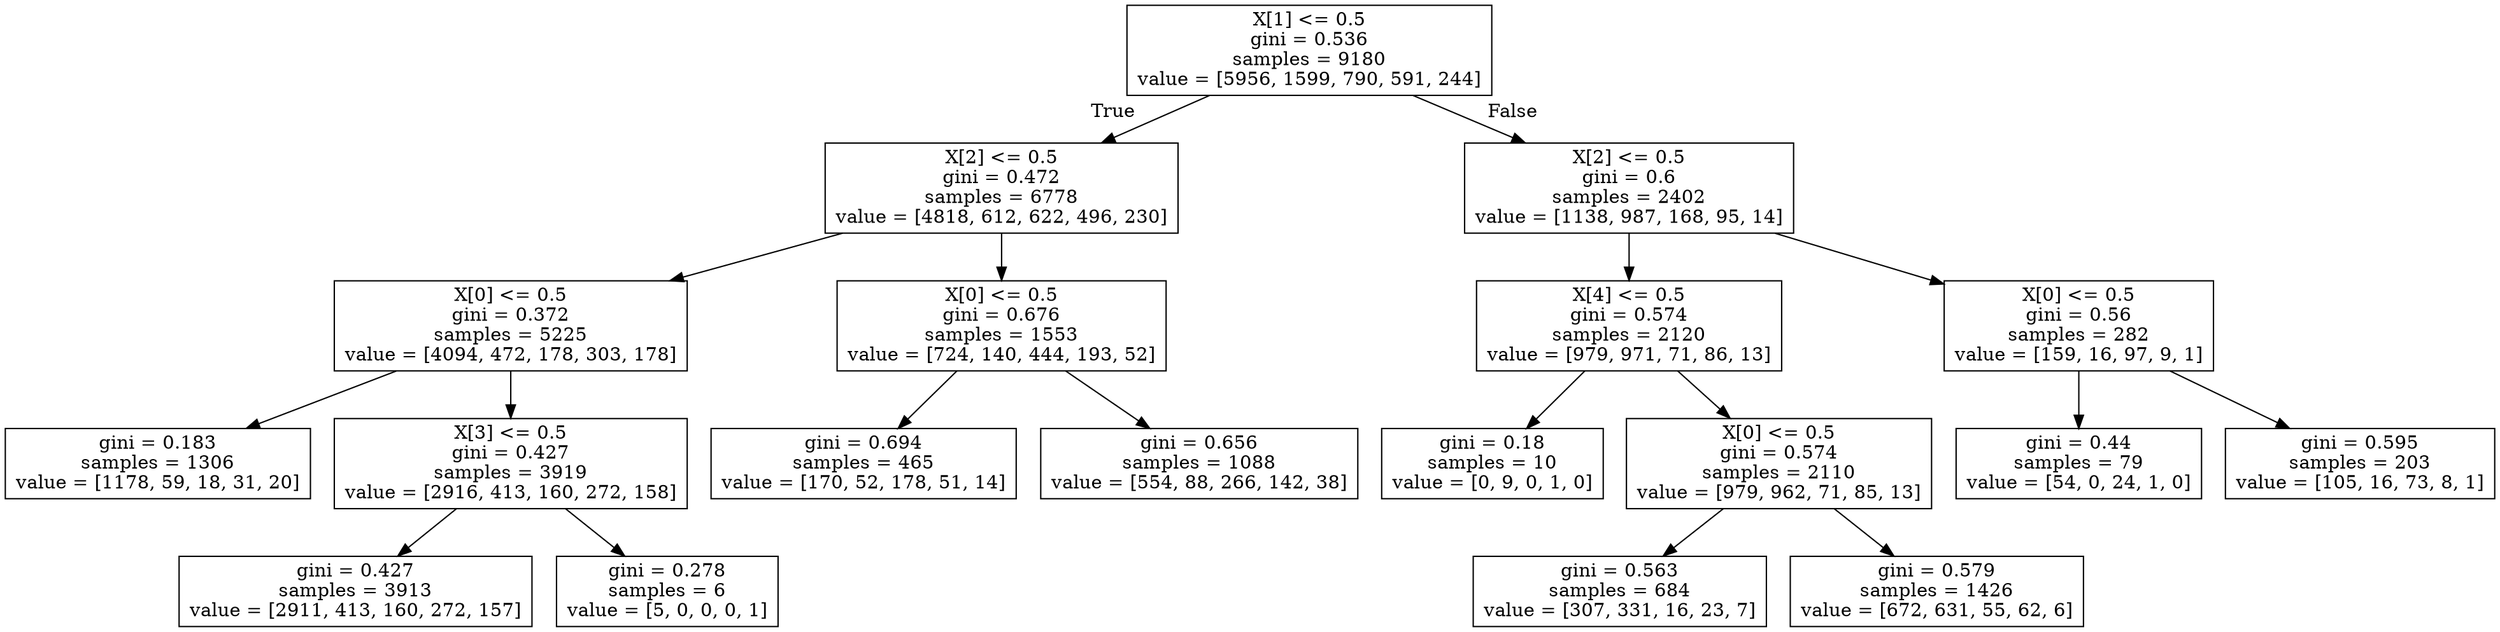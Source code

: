 digraph Tree {
node [shape=box] ;
0 [label="X[1] <= 0.5\ngini = 0.536\nsamples = 9180\nvalue = [5956, 1599, 790, 591, 244]"] ;
1 [label="X[2] <= 0.5\ngini = 0.472\nsamples = 6778\nvalue = [4818, 612, 622, 496, 230]"] ;
0 -> 1 [labeldistance=2.5, labelangle=45, headlabel="True"] ;
2 [label="X[0] <= 0.5\ngini = 0.372\nsamples = 5225\nvalue = [4094, 472, 178, 303, 178]"] ;
1 -> 2 ;
3 [label="gini = 0.183\nsamples = 1306\nvalue = [1178, 59, 18, 31, 20]"] ;
2 -> 3 ;
4 [label="X[3] <= 0.5\ngini = 0.427\nsamples = 3919\nvalue = [2916, 413, 160, 272, 158]"] ;
2 -> 4 ;
5 [label="gini = 0.427\nsamples = 3913\nvalue = [2911, 413, 160, 272, 157]"] ;
4 -> 5 ;
6 [label="gini = 0.278\nsamples = 6\nvalue = [5, 0, 0, 0, 1]"] ;
4 -> 6 ;
7 [label="X[0] <= 0.5\ngini = 0.676\nsamples = 1553\nvalue = [724, 140, 444, 193, 52]"] ;
1 -> 7 ;
8 [label="gini = 0.694\nsamples = 465\nvalue = [170, 52, 178, 51, 14]"] ;
7 -> 8 ;
9 [label="gini = 0.656\nsamples = 1088\nvalue = [554, 88, 266, 142, 38]"] ;
7 -> 9 ;
10 [label="X[2] <= 0.5\ngini = 0.6\nsamples = 2402\nvalue = [1138, 987, 168, 95, 14]"] ;
0 -> 10 [labeldistance=2.5, labelangle=-45, headlabel="False"] ;
11 [label="X[4] <= 0.5\ngini = 0.574\nsamples = 2120\nvalue = [979, 971, 71, 86, 13]"] ;
10 -> 11 ;
12 [label="gini = 0.18\nsamples = 10\nvalue = [0, 9, 0, 1, 0]"] ;
11 -> 12 ;
13 [label="X[0] <= 0.5\ngini = 0.574\nsamples = 2110\nvalue = [979, 962, 71, 85, 13]"] ;
11 -> 13 ;
14 [label="gini = 0.563\nsamples = 684\nvalue = [307, 331, 16, 23, 7]"] ;
13 -> 14 ;
15 [label="gini = 0.579\nsamples = 1426\nvalue = [672, 631, 55, 62, 6]"] ;
13 -> 15 ;
16 [label="X[0] <= 0.5\ngini = 0.56\nsamples = 282\nvalue = [159, 16, 97, 9, 1]"] ;
10 -> 16 ;
17 [label="gini = 0.44\nsamples = 79\nvalue = [54, 0, 24, 1, 0]"] ;
16 -> 17 ;
18 [label="gini = 0.595\nsamples = 203\nvalue = [105, 16, 73, 8, 1]"] ;
16 -> 18 ;
}